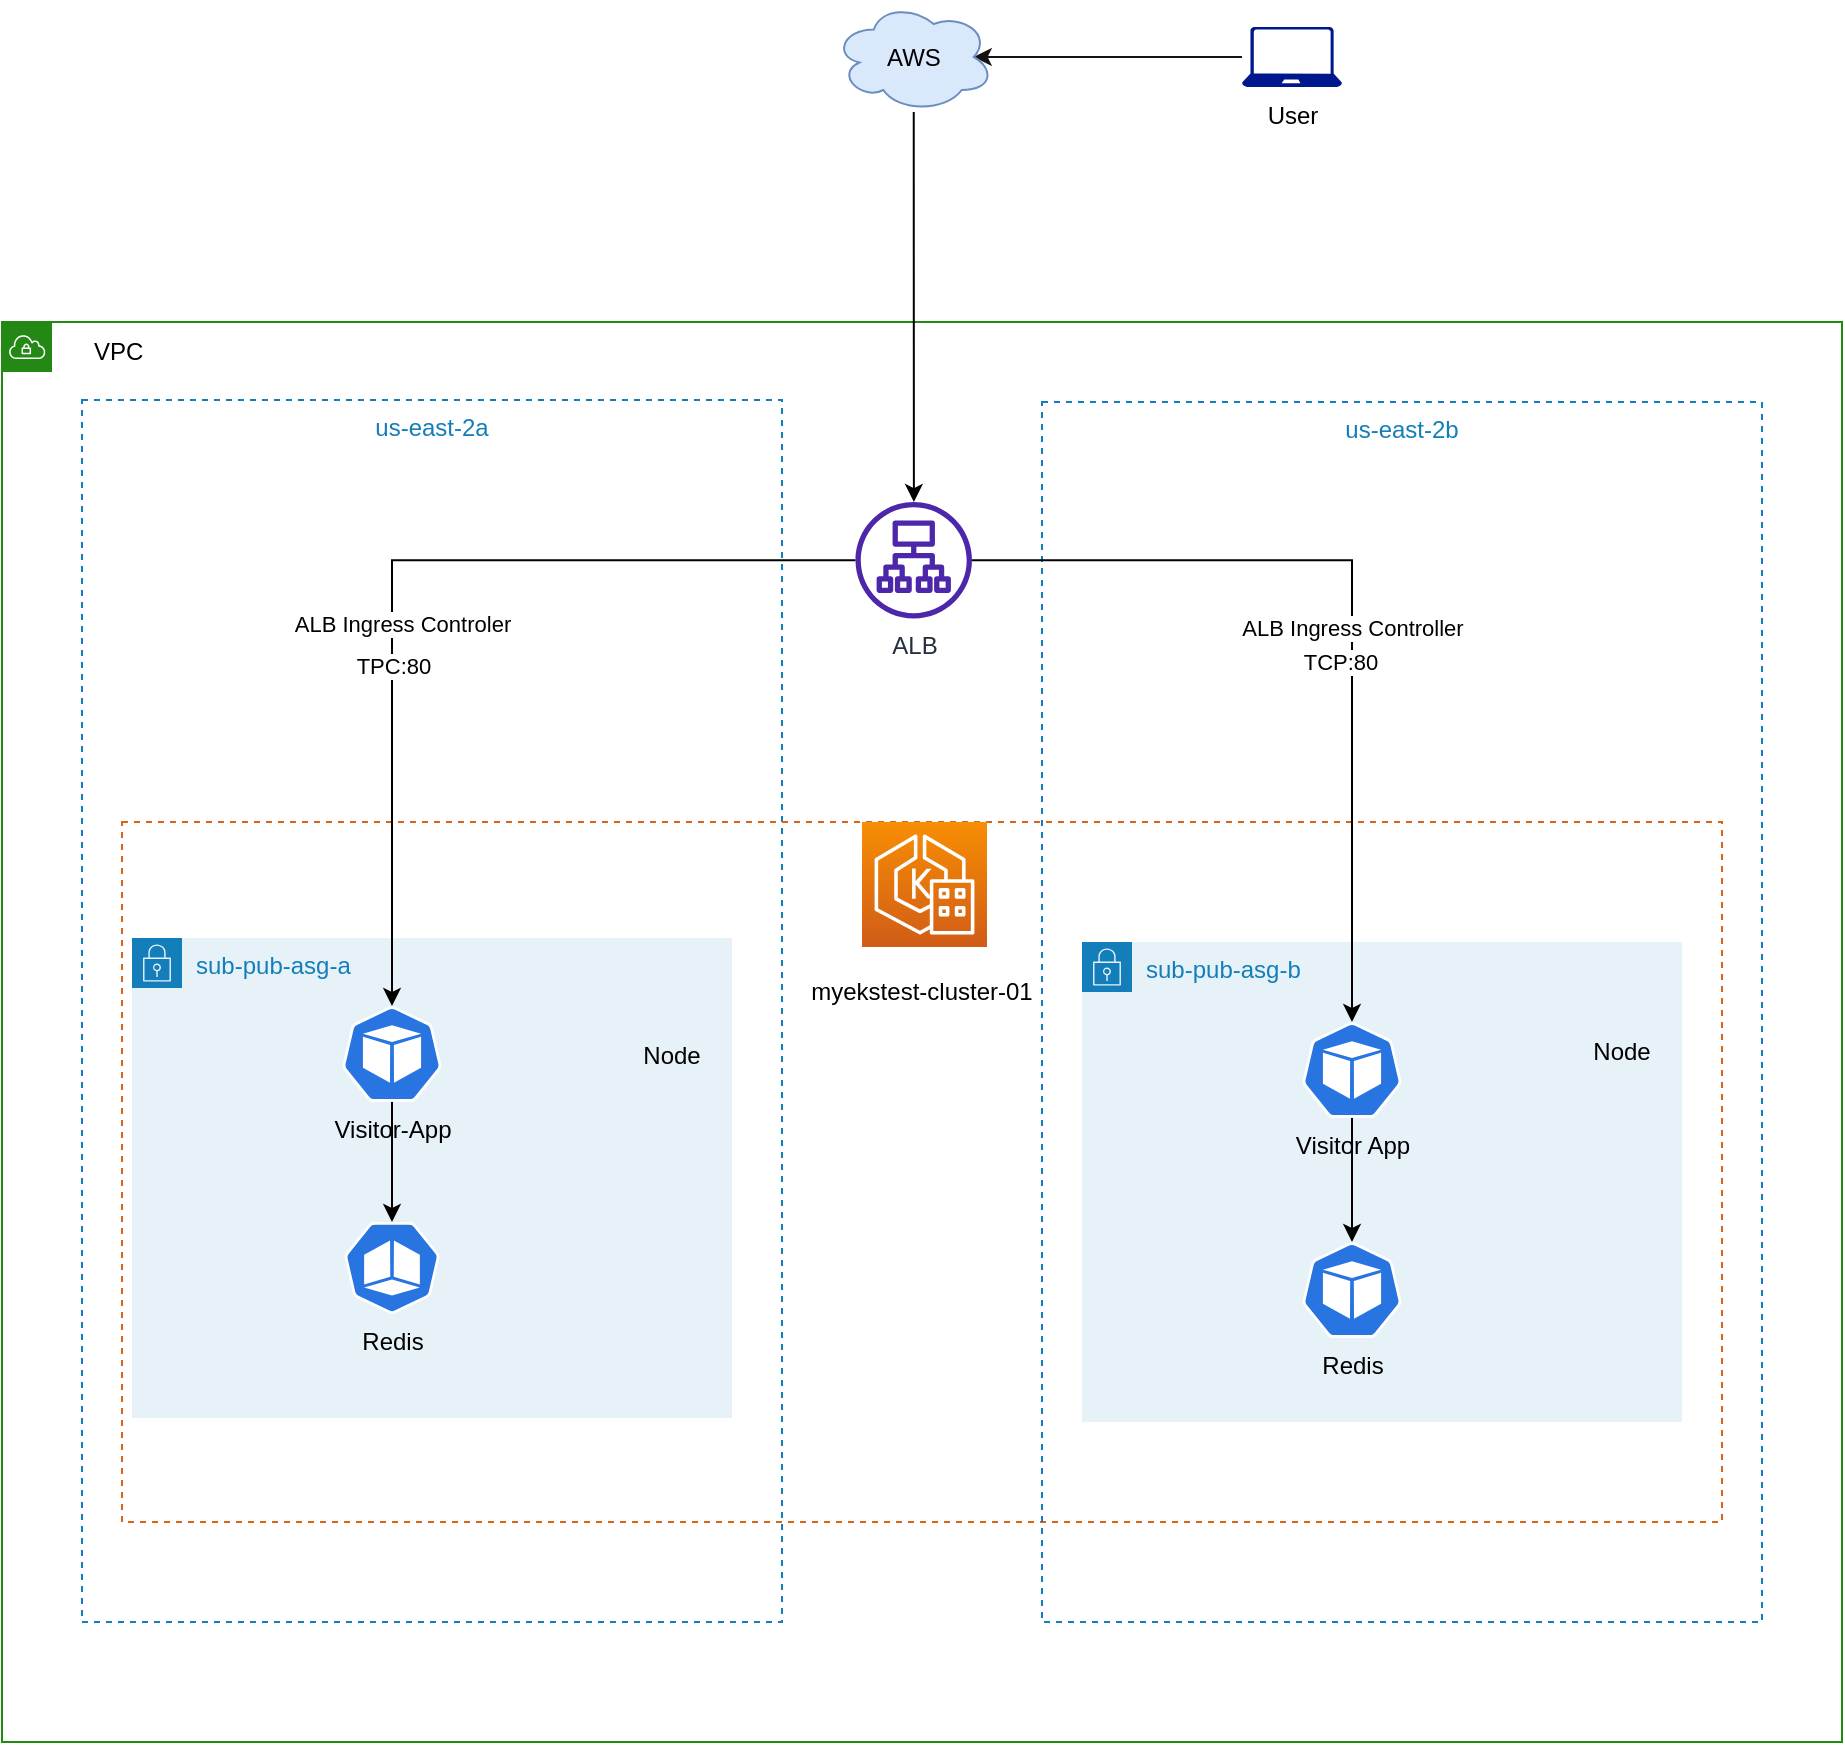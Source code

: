 <mxfile version="27.1.6">
  <diagram name="Page-1" id="tLpH9J6ps-XWlxG6HWtg">
    <mxGraphModel dx="1034" dy="570" grid="1" gridSize="10" guides="1" tooltips="1" connect="1" arrows="1" fold="1" page="1" pageScale="1" pageWidth="850" pageHeight="1100" math="0" shadow="0">
      <root>
        <mxCell id="0" />
        <mxCell id="1" parent="0" />
        <mxCell id="BwbZ4iNi1supWBsJLRWu-2" value="" style="points=[[0,0],[0.25,0],[0.5,0],[0.75,0],[1,0],[1,0.25],[1,0.5],[1,0.75],[1,1],[0.75,1],[0.5,1],[0.25,1],[0,1],[0,0.75],[0,0.5],[0,0.25]];outlineConnect=0;gradientColor=none;html=1;whiteSpace=wrap;fontSize=12;fontStyle=0;container=1;pointerEvents=0;collapsible=0;recursiveResize=0;shape=mxgraph.aws4.group;grIcon=mxgraph.aws4.group_vpc;strokeColor=#248814;fillColor=none;verticalAlign=top;align=left;spacingLeft=30;fontColor=#AAB7B8;dashed=0;" parent="1" vertex="1">
          <mxGeometry x="270" y="310" width="920" height="710" as="geometry" />
        </mxCell>
        <mxCell id="BwbZ4iNi1supWBsJLRWu-3" value="us-east-2a" style="fillColor=none;strokeColor=#147EBA;dashed=1;verticalAlign=top;fontStyle=0;fontColor=#147EBA;" parent="BwbZ4iNi1supWBsJLRWu-2" vertex="1">
          <mxGeometry x="40" y="39" width="350" height="611" as="geometry" />
        </mxCell>
        <mxCell id="BwbZ4iNi1supWBsJLRWu-6" value="sub-pub-asg-a" style="points=[[0,0],[0.25,0],[0.5,0],[0.75,0],[1,0],[1,0.25],[1,0.5],[1,0.75],[1,1],[0.75,1],[0.5,1],[0.25,1],[0,1],[0,0.75],[0,0.5],[0,0.25]];outlineConnect=0;gradientColor=none;html=1;whiteSpace=wrap;fontSize=12;fontStyle=0;container=1;pointerEvents=0;collapsible=0;recursiveResize=0;shape=mxgraph.aws4.group;grIcon=mxgraph.aws4.group_security_group;grStroke=0;strokeColor=#147EBA;fillColor=#E6F2F8;verticalAlign=top;align=left;spacingLeft=30;fontColor=#147EBA;dashed=0;" parent="BwbZ4iNi1supWBsJLRWu-2" vertex="1">
          <mxGeometry x="65" y="308" width="300" height="240" as="geometry" />
        </mxCell>
        <mxCell id="BwbZ4iNi1supWBsJLRWu-7" value="" style="points=[[0,0],[0.25,0],[0.5,0],[0.75,0],[1,0],[1,0.25],[1,0.5],[1,0.75],[1,1],[0.75,1],[0.5,1],[0.25,1],[0,1],[0,0.75],[0,0.5],[0,0.25]];outlineConnect=0;gradientColor=none;html=1;whiteSpace=wrap;fontSize=12;fontStyle=0;container=1;pointerEvents=0;collapsible=0;recursiveResize=0;shape=mxgraph.aws4.groupCenter;grIcon=mxgraph.aws4.group_auto_scaling_group;grStroke=1;strokeColor=#D86613;fillColor=none;verticalAlign=top;align=center;fontColor=#000000;dashed=1;spacingTop=25;" parent="BwbZ4iNi1supWBsJLRWu-2" vertex="1">
          <mxGeometry x="60" y="250" width="800" height="350" as="geometry" />
        </mxCell>
        <mxCell id="BwbZ4iNi1supWBsJLRWu-8" value="" style="sketch=0;points=[[0,0,0],[0.25,0,0],[0.5,0,0],[0.75,0,0],[1,0,0],[0,1,0],[0.25,1,0],[0.5,1,0],[0.75,1,0],[1,1,0],[0,0.25,0],[0,0.5,0],[0,0.75,0],[1,0.25,0],[1,0.5,0],[1,0.75,0]];outlineConnect=0;fontColor=#000000;gradientColor=#F78E04;gradientDirection=north;fillColor=#D05C17;strokeColor=#ffffff;dashed=0;verticalLabelPosition=bottom;verticalAlign=top;align=center;html=1;fontSize=12;fontStyle=0;aspect=fixed;shape=mxgraph.aws4.resourceIcon;resIcon=mxgraph.aws4.eks_anywhere;" parent="BwbZ4iNi1supWBsJLRWu-7" vertex="1">
          <mxGeometry x="370" width="62.5" height="62.5" as="geometry" />
        </mxCell>
        <mxCell id="BwbZ4iNi1supWBsJLRWu-32" value="Redis" style="sketch=0;html=1;dashed=0;whitespace=wrap;fillColor=#2875E2;strokeColor=#ffffff;points=[[0.005,0.63,0],[0.1,0.2,0],[0.9,0.2,0],[0.5,0,0],[0.995,0.63,0],[0.72,0.99,0],[0.5,1,0],[0.28,0.99,0]];verticalLabelPosition=bottom;align=center;verticalAlign=top;shape=mxgraph.kubernetes.icon;prIcon=pod;fontColor=#000000;direction=west;" parent="BwbZ4iNi1supWBsJLRWu-7" vertex="1">
          <mxGeometry x="110" y="200" width="50" height="46" as="geometry" />
        </mxCell>
        <mxCell id="BwbZ4iNi1supWBsJLRWu-66" value="myekstest-cluster-01" style="text;html=1;align=center;verticalAlign=middle;whiteSpace=wrap;rounded=0;" parent="BwbZ4iNi1supWBsJLRWu-7" vertex="1">
          <mxGeometry x="340" y="70" width="120" height="30" as="geometry" />
        </mxCell>
        <mxCell id="-2gIEQc2dM8PPzWPG7Uw-3" value="Node" style="text;html=1;align=center;verticalAlign=middle;whiteSpace=wrap;rounded=0;" vertex="1" parent="BwbZ4iNi1supWBsJLRWu-7">
          <mxGeometry x="245" y="102" width="60" height="30" as="geometry" />
        </mxCell>
        <mxCell id="BwbZ4iNi1supWBsJLRWu-11" value="us-east-2b" style="fillColor=none;strokeColor=#147EBA;dashed=1;verticalAlign=top;fontStyle=0;fontColor=#147EBA;" parent="BwbZ4iNi1supWBsJLRWu-2" vertex="1">
          <mxGeometry x="520" y="40" width="360" height="610" as="geometry" />
        </mxCell>
        <mxCell id="BwbZ4iNi1supWBsJLRWu-15" value="sub-pub-asg-b" style="points=[[0,0],[0.25,0],[0.5,0],[0.75,0],[1,0],[1,0.25],[1,0.5],[1,0.75],[1,1],[0.75,1],[0.5,1],[0.25,1],[0,1],[0,0.75],[0,0.5],[0,0.25]];outlineConnect=0;gradientColor=none;html=1;whiteSpace=wrap;fontSize=12;fontStyle=0;container=1;pointerEvents=0;collapsible=0;recursiveResize=0;shape=mxgraph.aws4.group;grIcon=mxgraph.aws4.group_security_group;grStroke=0;strokeColor=#147EBA;fillColor=#E6F2F8;verticalAlign=top;align=left;spacingLeft=30;fontColor=#147EBA;dashed=0;" parent="BwbZ4iNi1supWBsJLRWu-2" vertex="1">
          <mxGeometry x="540" y="310" width="300" height="240" as="geometry" />
        </mxCell>
        <mxCell id="BwbZ4iNi1supWBsJLRWu-18" value="Visitor App" style="sketch=0;html=1;dashed=0;whitespace=wrap;fillColor=#2875E2;strokeColor=#ffffff;points=[[0.005,0.63,0],[0.1,0.2,0],[0.9,0.2,0],[0.5,0,0],[0.995,0.63,0],[0.72,0.99,0],[0.5,1,0],[0.28,0.99,0]];verticalLabelPosition=bottom;align=center;verticalAlign=top;shape=mxgraph.kubernetes.icon;prIcon=pod;fontColor=#000000;" parent="BwbZ4iNi1supWBsJLRWu-15" vertex="1">
          <mxGeometry x="110" y="40" width="50" height="48" as="geometry" />
        </mxCell>
        <mxCell id="-2gIEQc2dM8PPzWPG7Uw-4" value="Node" style="text;html=1;align=center;verticalAlign=middle;whiteSpace=wrap;rounded=0;" vertex="1" parent="BwbZ4iNi1supWBsJLRWu-15">
          <mxGeometry x="240" y="40" width="60" height="30" as="geometry" />
        </mxCell>
        <mxCell id="BwbZ4iNi1supWBsJLRWu-25" value="ALB" style="sketch=0;outlineConnect=0;fontColor=#232F3E;gradientColor=none;fillColor=#4D27AA;strokeColor=none;dashed=0;verticalLabelPosition=bottom;verticalAlign=top;align=center;html=1;fontSize=12;fontStyle=0;aspect=fixed;pointerEvents=1;shape=mxgraph.aws4.application_load_balancer;" parent="BwbZ4iNi1supWBsJLRWu-2" vertex="1">
          <mxGeometry x="426.75" y="90" width="58.25" height="58.25" as="geometry" />
        </mxCell>
        <mxCell id="BwbZ4iNi1supWBsJLRWu-40" style="edgeStyle=orthogonalEdgeStyle;rounded=0;orthogonalLoop=1;jettySize=auto;html=1;entryX=0.5;entryY=0;entryDx=0;entryDy=0;entryPerimeter=0;fontColor=#000000;" parent="BwbZ4iNi1supWBsJLRWu-2" source="BwbZ4iNi1supWBsJLRWu-25" target="BwbZ4iNi1supWBsJLRWu-28" edge="1">
          <mxGeometry relative="1" as="geometry" />
        </mxCell>
        <mxCell id="BwbZ4iNi1supWBsJLRWu-41" value="ALB Ingress Controler" style="edgeLabel;html=1;align=center;verticalAlign=middle;resizable=0;points=[];fontColor=#000000;" parent="BwbZ4iNi1supWBsJLRWu-40" vertex="1" connectable="0">
          <mxGeometry x="0.419" y="-1" relative="1" as="geometry">
            <mxPoint x="6" y="-59" as="offset" />
          </mxGeometry>
        </mxCell>
        <mxCell id="BwbZ4iNi1supWBsJLRWu-42" value="TPC:80&amp;nbsp;" style="edgeLabel;html=1;align=center;verticalAlign=middle;resizable=0;points=[];fontColor=#000000;" parent="BwbZ4iNi1supWBsJLRWu-40" vertex="1" connectable="0">
          <mxGeometry x="0.65" y="2" relative="1" as="geometry">
            <mxPoint y="-91" as="offset" />
          </mxGeometry>
        </mxCell>
        <mxCell id="BwbZ4iNi1supWBsJLRWu-43" style="edgeStyle=orthogonalEdgeStyle;rounded=0;orthogonalLoop=1;jettySize=auto;html=1;fontColor=#000000;entryX=0.5;entryY=0;entryDx=0;entryDy=0;entryPerimeter=0;" parent="BwbZ4iNi1supWBsJLRWu-2" source="BwbZ4iNi1supWBsJLRWu-25" target="BwbZ4iNi1supWBsJLRWu-18" edge="1">
          <mxGeometry relative="1" as="geometry">
            <mxPoint x="770" y="280" as="targetPoint" />
          </mxGeometry>
        </mxCell>
        <mxCell id="BwbZ4iNi1supWBsJLRWu-44" value="ALB Ingress Controller" style="edgeLabel;html=1;align=center;verticalAlign=middle;resizable=0;points=[];fontColor=#000000;" parent="BwbZ4iNi1supWBsJLRWu-43" vertex="1" connectable="0">
          <mxGeometry x="0.5" y="1" relative="1" as="geometry">
            <mxPoint x="-1" y="-92" as="offset" />
          </mxGeometry>
        </mxCell>
        <mxCell id="BwbZ4iNi1supWBsJLRWu-52" value="TCP:80" style="edgeLabel;html=1;align=center;verticalAlign=middle;resizable=0;points=[];fontColor=#000000;" parent="BwbZ4iNi1supWBsJLRWu-2" vertex="1" connectable="0">
          <mxGeometry x="760" y="140.0" as="geometry">
            <mxPoint x="-91" y="30" as="offset" />
          </mxGeometry>
        </mxCell>
        <mxCell id="BwbZ4iNi1supWBsJLRWu-19" style="edgeStyle=orthogonalEdgeStyle;rounded=0;orthogonalLoop=1;jettySize=auto;html=1;entryX=0.5;entryY=0;entryDx=0;entryDy=0;entryPerimeter=0;fontColor=#000000;" parent="BwbZ4iNi1supWBsJLRWu-2" source="BwbZ4iNi1supWBsJLRWu-18" target="BwbZ4iNi1supWBsJLRWu-16" edge="1">
          <mxGeometry relative="1" as="geometry" />
        </mxCell>
        <mxCell id="BwbZ4iNi1supWBsJLRWu-16" value="Redis" style="sketch=0;html=1;dashed=0;whitespace=wrap;fillColor=#2875E2;strokeColor=#ffffff;points=[[0.005,0.63,0],[0.1,0.2,0],[0.9,0.2,0],[0.5,0,0],[0.995,0.63,0],[0.72,0.99,0],[0.5,1,0],[0.28,0.99,0]];verticalLabelPosition=bottom;align=center;verticalAlign=top;shape=mxgraph.kubernetes.icon;prIcon=pod;fontColor=#000000;" parent="BwbZ4iNi1supWBsJLRWu-2" vertex="1">
          <mxGeometry x="650" y="460" width="50" height="48" as="geometry" />
        </mxCell>
        <mxCell id="BwbZ4iNi1supWBsJLRWu-28" value="Visitor&lt;span style=&quot;background-color: transparent; color: light-dark(rgb(0, 0, 0), rgb(237, 237, 237));&quot;&gt;-App&lt;/span&gt;&lt;div&gt;&lt;div&gt;&lt;br&gt;&lt;/div&gt;&lt;/div&gt;" style="sketch=0;html=1;dashed=0;whitespace=wrap;fillColor=#2875E2;strokeColor=#ffffff;points=[[0.005,0.63,0],[0.1,0.2,0],[0.9,0.2,0],[0.5,0,0],[0.995,0.63,0],[0.72,0.99,0],[0.5,1,0],[0.28,0.99,0]];verticalLabelPosition=bottom;align=center;verticalAlign=top;shape=mxgraph.kubernetes.icon;prIcon=pod;fontColor=#000000;" parent="BwbZ4iNi1supWBsJLRWu-2" vertex="1">
          <mxGeometry x="170" y="342" width="50" height="48" as="geometry" />
        </mxCell>
        <mxCell id="BwbZ4iNi1supWBsJLRWu-27" style="edgeStyle=orthogonalEdgeStyle;rounded=0;orthogonalLoop=1;jettySize=auto;html=1;entryX=0.5;entryY=1;entryDx=0;entryDy=0;entryPerimeter=0;fontColor=#000000;" parent="BwbZ4iNi1supWBsJLRWu-2" source="BwbZ4iNi1supWBsJLRWu-28" target="BwbZ4iNi1supWBsJLRWu-32" edge="1">
          <mxGeometry relative="1" as="geometry" />
        </mxCell>
        <mxCell id="KMS9C3hw43GFIwEoV1VO-5" value="VPC&amp;nbsp;" style="text;html=1;align=center;verticalAlign=middle;whiteSpace=wrap;rounded=0;" parent="BwbZ4iNi1supWBsJLRWu-2" vertex="1">
          <mxGeometry x="30" width="60" height="30" as="geometry" />
        </mxCell>
        <mxCell id="-2gIEQc2dM8PPzWPG7Uw-1" value="" style="shape=image;verticalLabelPosition=bottom;labelBackgroundColor=default;verticalAlign=top;aspect=fixed;imageAspect=0;image=https://miro.medium.com/v2/resize:fit:684/1*XF6UMNpSu77WpUm8EsSP0w.png;" vertex="1" parent="BwbZ4iNi1supWBsJLRWu-2">
          <mxGeometry x="310" y="310.37" width="55" height="45.35" as="geometry" />
        </mxCell>
        <mxCell id="-2gIEQc2dM8PPzWPG7Uw-2" value="" style="shape=image;verticalLabelPosition=bottom;labelBackgroundColor=default;verticalAlign=top;aspect=fixed;imageAspect=0;image=https://miro.medium.com/v2/resize:fit:684/1*XF6UMNpSu77WpUm8EsSP0w.png;" vertex="1" parent="BwbZ4iNi1supWBsJLRWu-2">
          <mxGeometry x="785" y="308" width="55" height="45.35" as="geometry" />
        </mxCell>
        <mxCell id="BwbZ4iNi1supWBsJLRWu-57" style="edgeStyle=orthogonalEdgeStyle;rounded=0;orthogonalLoop=1;jettySize=auto;html=1;entryX=0.875;entryY=0.5;entryDx=0;entryDy=0;entryPerimeter=0;strokeColor=light-dark(#141415, #d4d4ff);" parent="1" source="BwbZ4iNi1supWBsJLRWu-59" target="BwbZ4iNi1supWBsJLRWu-61" edge="1">
          <mxGeometry relative="1" as="geometry">
            <Array as="points">
              <mxPoint x="870" y="178" />
              <mxPoint x="870" y="178" />
            </Array>
          </mxGeometry>
        </mxCell>
        <mxCell id="BwbZ4iNi1supWBsJLRWu-59" value="User" style="sketch=0;aspect=fixed;pointerEvents=1;shadow=0;dashed=0;html=1;strokeColor=none;labelPosition=center;verticalLabelPosition=bottom;verticalAlign=top;align=center;fillColor=#00188D;shape=mxgraph.azure.laptop" parent="1" vertex="1">
          <mxGeometry x="890" y="162.5" width="50" height="30" as="geometry" />
        </mxCell>
        <mxCell id="KMS9C3hw43GFIwEoV1VO-2" style="edgeStyle=orthogonalEdgeStyle;rounded=0;orthogonalLoop=1;jettySize=auto;html=1;" parent="1" source="BwbZ4iNi1supWBsJLRWu-61" target="BwbZ4iNi1supWBsJLRWu-25" edge="1">
          <mxGeometry relative="1" as="geometry" />
        </mxCell>
        <mxCell id="BwbZ4iNi1supWBsJLRWu-61" value="AWS" style="ellipse;shape=cloud;whiteSpace=wrap;html=1;fillColor=#dae8fc;strokeColor=#6c8ebf;" parent="1" vertex="1">
          <mxGeometry x="685.87" y="150" width="80" height="55" as="geometry" />
        </mxCell>
      </root>
    </mxGraphModel>
  </diagram>
</mxfile>
